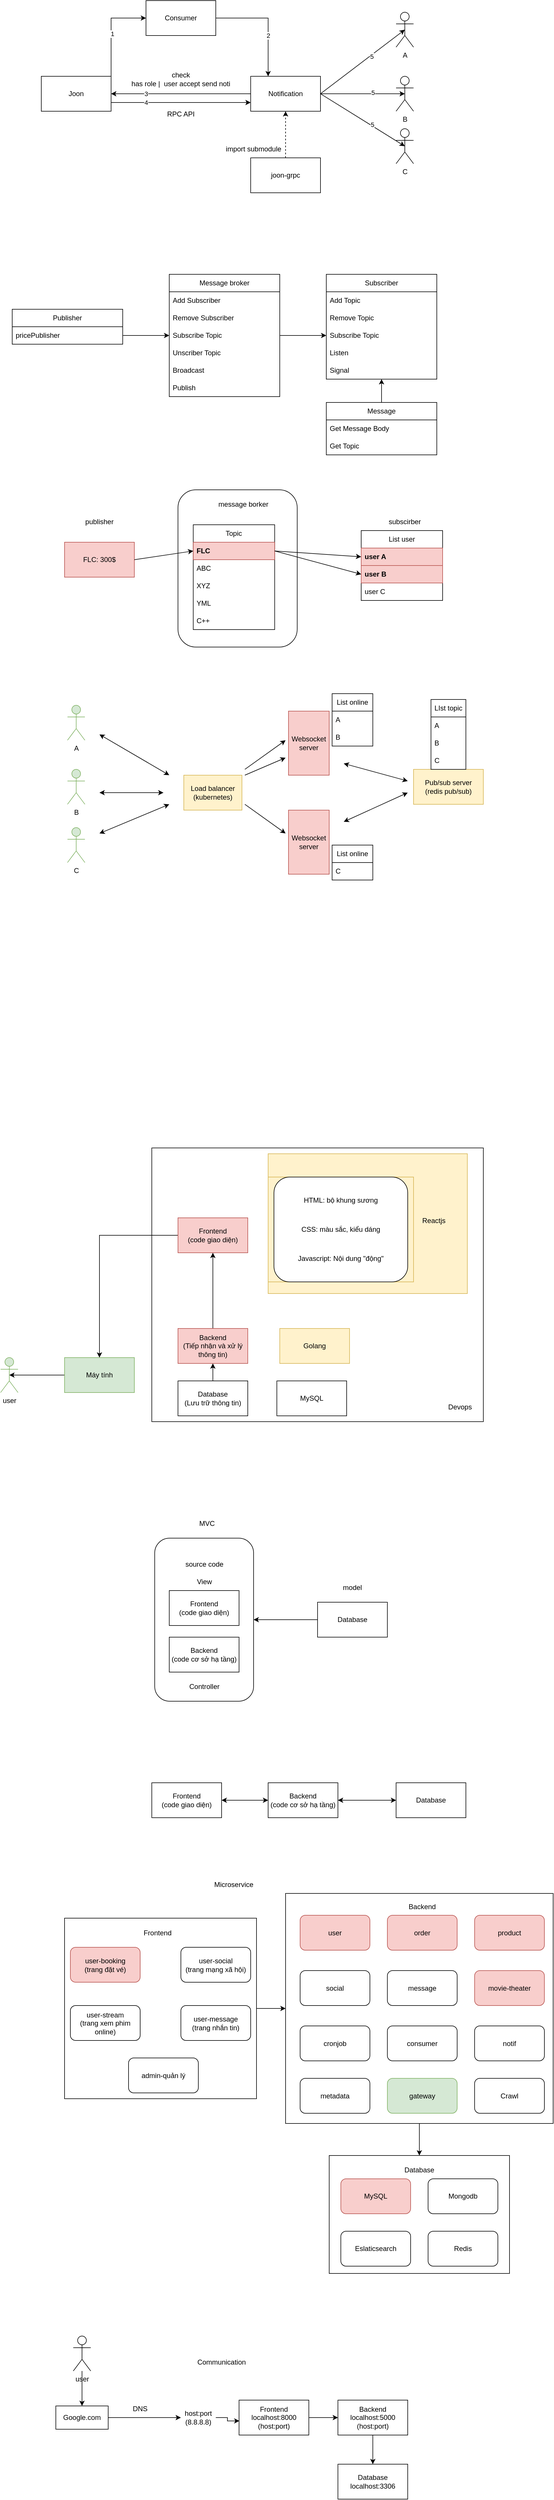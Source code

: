 <mxfile version="20.8.20" type="github">
  <diagram name="Page-1" id="BAmnxyE6l3ZED2GYQjM6">
    <mxGraphModel dx="880" dy="452" grid="1" gridSize="10" guides="1" tooltips="1" connect="1" arrows="1" fold="1" page="1" pageScale="1" pageWidth="850" pageHeight="1100" math="0" shadow="0">
      <root>
        <mxCell id="0" />
        <mxCell id="1" parent="0" />
        <mxCell id="XjWilmCEjAhBrA370ZXY-9" value="" style="rounded=1;whiteSpace=wrap;html=1;" parent="1" vertex="1">
          <mxGeometry x="325" y="920" width="205" height="270" as="geometry" />
        </mxCell>
        <mxCell id="EBFuIBVCfwAQwDKFuReY-33" value="" style="rounded=0;whiteSpace=wrap;html=1;" parent="1" vertex="1">
          <mxGeometry x="280" y="2050" width="570" height="470" as="geometry" />
        </mxCell>
        <mxCell id="n3c0xd-BES7AvI41oE8k-5" style="edgeStyle=orthogonalEdgeStyle;rounded=0;orthogonalLoop=1;jettySize=auto;html=1;entryX=0.25;entryY=0;entryDx=0;entryDy=0;" parent="1" source="n3c0xd-BES7AvI41oE8k-1" target="n3c0xd-BES7AvI41oE8k-3" edge="1">
          <mxGeometry relative="1" as="geometry" />
        </mxCell>
        <mxCell id="O_Vcwd3Iae4a_ajbuCZc-8" value="2" style="edgeLabel;html=1;align=center;verticalAlign=middle;resizable=0;points=[];" parent="n3c0xd-BES7AvI41oE8k-5" vertex="1" connectable="0">
          <mxGeometry y="-3" relative="1" as="geometry">
            <mxPoint x="3" y="25" as="offset" />
          </mxGeometry>
        </mxCell>
        <mxCell id="n3c0xd-BES7AvI41oE8k-1" value="Consumer" style="rounded=0;whiteSpace=wrap;html=1;" parent="1" vertex="1">
          <mxGeometry x="270" y="80" width="120" height="60" as="geometry" />
        </mxCell>
        <mxCell id="O_Vcwd3Iae4a_ajbuCZc-3" style="edgeStyle=orthogonalEdgeStyle;rounded=0;orthogonalLoop=1;jettySize=auto;html=1;entryX=0;entryY=0.75;entryDx=0;entryDy=0;" parent="1" source="n3c0xd-BES7AvI41oE8k-2" target="n3c0xd-BES7AvI41oE8k-3" edge="1">
          <mxGeometry relative="1" as="geometry">
            <Array as="points">
              <mxPoint x="270" y="255" />
              <mxPoint x="270" y="255" />
            </Array>
          </mxGeometry>
        </mxCell>
        <mxCell id="O_Vcwd3Iae4a_ajbuCZc-10" value="4" style="edgeLabel;html=1;align=center;verticalAlign=middle;resizable=0;points=[];" parent="O_Vcwd3Iae4a_ajbuCZc-3" vertex="1" connectable="0">
          <mxGeometry x="-0.242" relative="1" as="geometry">
            <mxPoint x="-31" as="offset" />
          </mxGeometry>
        </mxCell>
        <mxCell id="n3c0xd-BES7AvI41oE8k-2" value="Joon" style="rounded=0;whiteSpace=wrap;html=1;" parent="1" vertex="1">
          <mxGeometry x="90" y="210" width="120" height="60" as="geometry" />
        </mxCell>
        <mxCell id="O_Vcwd3Iae4a_ajbuCZc-2" style="edgeStyle=orthogonalEdgeStyle;rounded=0;orthogonalLoop=1;jettySize=auto;html=1;entryX=1;entryY=0.5;entryDx=0;entryDy=0;" parent="1" source="n3c0xd-BES7AvI41oE8k-3" target="n3c0xd-BES7AvI41oE8k-2" edge="1">
          <mxGeometry relative="1" as="geometry" />
        </mxCell>
        <mxCell id="O_Vcwd3Iae4a_ajbuCZc-9" value="3" style="edgeLabel;html=1;align=center;verticalAlign=middle;resizable=0;points=[];" parent="O_Vcwd3Iae4a_ajbuCZc-2" vertex="1" connectable="0">
          <mxGeometry x="0.175" relative="1" as="geometry">
            <mxPoint x="-39" as="offset" />
          </mxGeometry>
        </mxCell>
        <mxCell id="n3c0xd-BES7AvI41oE8k-3" value="Notification" style="rounded=0;whiteSpace=wrap;html=1;" parent="1" vertex="1">
          <mxGeometry x="450" y="210" width="120" height="60" as="geometry" />
        </mxCell>
        <mxCell id="n3c0xd-BES7AvI41oE8k-4" value="" style="endArrow=classic;html=1;rounded=0;exitX=1;exitY=0;exitDx=0;exitDy=0;entryX=0;entryY=0.5;entryDx=0;entryDy=0;" parent="1" source="n3c0xd-BES7AvI41oE8k-2" target="n3c0xd-BES7AvI41oE8k-1" edge="1">
          <mxGeometry width="50" height="50" relative="1" as="geometry">
            <mxPoint x="400" y="280" as="sourcePoint" />
            <mxPoint x="450" y="230" as="targetPoint" />
            <Array as="points">
              <mxPoint x="210" y="110" />
              <mxPoint x="240" y="110" />
            </Array>
          </mxGeometry>
        </mxCell>
        <mxCell id="O_Vcwd3Iae4a_ajbuCZc-7" value="1" style="edgeLabel;html=1;align=center;verticalAlign=middle;resizable=0;points=[];" parent="n3c0xd-BES7AvI41oE8k-4" vertex="1" connectable="0">
          <mxGeometry x="-0.087" y="-2" relative="1" as="geometry">
            <mxPoint as="offset" />
          </mxGeometry>
        </mxCell>
        <mxCell id="n3c0xd-BES7AvI41oE8k-6" value="A" style="shape=umlActor;verticalLabelPosition=bottom;verticalAlign=top;html=1;outlineConnect=0;" parent="1" vertex="1">
          <mxGeometry x="700" y="100" width="30" height="60" as="geometry" />
        </mxCell>
        <mxCell id="n3c0xd-BES7AvI41oE8k-7" value="B" style="shape=umlActor;verticalLabelPosition=bottom;verticalAlign=top;html=1;outlineConnect=0;" parent="1" vertex="1">
          <mxGeometry x="700" y="210" width="30" height="60" as="geometry" />
        </mxCell>
        <mxCell id="n3c0xd-BES7AvI41oE8k-8" value="C" style="shape=umlActor;verticalLabelPosition=bottom;verticalAlign=top;html=1;outlineConnect=0;" parent="1" vertex="1">
          <mxGeometry x="700" y="300" width="30" height="60" as="geometry" />
        </mxCell>
        <mxCell id="n3c0xd-BES7AvI41oE8k-9" value="" style="endArrow=classic;html=1;rounded=0;exitX=1;exitY=0.5;exitDx=0;exitDy=0;entryX=0.5;entryY=0.5;entryDx=0;entryDy=0;entryPerimeter=0;" parent="1" source="n3c0xd-BES7AvI41oE8k-3" target="n3c0xd-BES7AvI41oE8k-6" edge="1">
          <mxGeometry width="50" height="50" relative="1" as="geometry">
            <mxPoint x="400" y="280" as="sourcePoint" />
            <mxPoint x="450" y="230" as="targetPoint" />
          </mxGeometry>
        </mxCell>
        <mxCell id="O_Vcwd3Iae4a_ajbuCZc-11" value="5" style="edgeLabel;html=1;align=center;verticalAlign=middle;resizable=0;points=[];" parent="n3c0xd-BES7AvI41oE8k-9" vertex="1" connectable="0">
          <mxGeometry x="0.196" y="-2" relative="1" as="geometry">
            <mxPoint as="offset" />
          </mxGeometry>
        </mxCell>
        <mxCell id="n3c0xd-BES7AvI41oE8k-10" value="" style="endArrow=classic;html=1;rounded=0;exitX=1;exitY=0.5;exitDx=0;exitDy=0;entryX=0.5;entryY=0.5;entryDx=0;entryDy=0;entryPerimeter=0;" parent="1" source="n3c0xd-BES7AvI41oE8k-3" target="n3c0xd-BES7AvI41oE8k-7" edge="1">
          <mxGeometry width="50" height="50" relative="1" as="geometry">
            <mxPoint x="400" y="280" as="sourcePoint" />
            <mxPoint x="450" y="230" as="targetPoint" />
          </mxGeometry>
        </mxCell>
        <mxCell id="O_Vcwd3Iae4a_ajbuCZc-12" value="5" style="edgeLabel;html=1;align=center;verticalAlign=middle;resizable=0;points=[];" parent="n3c0xd-BES7AvI41oE8k-10" vertex="1" connectable="0">
          <mxGeometry x="0.241" y="2" relative="1" as="geometry">
            <mxPoint as="offset" />
          </mxGeometry>
        </mxCell>
        <mxCell id="n3c0xd-BES7AvI41oE8k-11" value="" style="endArrow=classic;html=1;rounded=0;exitX=1;exitY=0.5;exitDx=0;exitDy=0;entryX=0.5;entryY=0.5;entryDx=0;entryDy=0;entryPerimeter=0;" parent="1" source="n3c0xd-BES7AvI41oE8k-3" target="n3c0xd-BES7AvI41oE8k-8" edge="1">
          <mxGeometry width="50" height="50" relative="1" as="geometry">
            <mxPoint x="400" y="280" as="sourcePoint" />
            <mxPoint x="450" y="230" as="targetPoint" />
          </mxGeometry>
        </mxCell>
        <mxCell id="O_Vcwd3Iae4a_ajbuCZc-13" value="5" style="edgeLabel;html=1;align=center;verticalAlign=middle;resizable=0;points=[];" parent="n3c0xd-BES7AvI41oE8k-11" vertex="1" connectable="0">
          <mxGeometry x="0.214" y="2" relative="1" as="geometry">
            <mxPoint as="offset" />
          </mxGeometry>
        </mxCell>
        <mxCell id="O_Vcwd3Iae4a_ajbuCZc-4" value="check &lt;br&gt;has role |&amp;nbsp; user accept send noti" style="text;html=1;strokeColor=none;fillColor=none;align=center;verticalAlign=middle;whiteSpace=wrap;rounded=0;" parent="1" vertex="1">
          <mxGeometry x="240" y="200" width="180" height="30" as="geometry" />
        </mxCell>
        <mxCell id="O_Vcwd3Iae4a_ajbuCZc-5" value="RPC API" style="text;html=1;strokeColor=none;fillColor=none;align=center;verticalAlign=middle;whiteSpace=wrap;rounded=0;" parent="1" vertex="1">
          <mxGeometry x="240" y="260" width="180" height="30" as="geometry" />
        </mxCell>
        <mxCell id="O_Vcwd3Iae4a_ajbuCZc-15" style="edgeStyle=orthogonalEdgeStyle;rounded=0;orthogonalLoop=1;jettySize=auto;html=1;entryX=0.5;entryY=1;entryDx=0;entryDy=0;dashed=1;" parent="1" source="O_Vcwd3Iae4a_ajbuCZc-14" target="n3c0xd-BES7AvI41oE8k-3" edge="1">
          <mxGeometry relative="1" as="geometry" />
        </mxCell>
        <mxCell id="O_Vcwd3Iae4a_ajbuCZc-14" value="joon-grpc" style="rounded=0;whiteSpace=wrap;html=1;" parent="1" vertex="1">
          <mxGeometry x="450" y="350" width="120" height="60" as="geometry" />
        </mxCell>
        <mxCell id="O_Vcwd3Iae4a_ajbuCZc-16" value="import submodule" style="text;html=1;strokeColor=none;fillColor=none;align=center;verticalAlign=middle;whiteSpace=wrap;rounded=0;" parent="1" vertex="1">
          <mxGeometry x="400" y="320" width="110" height="30" as="geometry" />
        </mxCell>
        <mxCell id="0sinTffmlTHwqKqQv9ls-22" style="edgeStyle=orthogonalEdgeStyle;rounded=0;orthogonalLoop=1;jettySize=auto;html=1;entryX=0.5;entryY=1;entryDx=0;entryDy=0;" parent="1" edge="1">
          <mxGeometry relative="1" as="geometry">
            <Array as="points">
              <mxPoint x="630" y="860" />
              <mxPoint x="20" y="860" />
            </Array>
            <mxPoint x="630" y="650" as="sourcePoint" />
          </mxGeometry>
        </mxCell>
        <mxCell id="M9sf2Y4nC3uKyj3SIOrS-10" value="Message broker" style="swimlane;fontStyle=0;childLayout=stackLayout;horizontal=1;startSize=30;horizontalStack=0;resizeParent=1;resizeParentMax=0;resizeLast=0;collapsible=1;marginBottom=0;whiteSpace=wrap;html=1;" parent="1" vertex="1">
          <mxGeometry x="310" y="550" width="190" height="210" as="geometry" />
        </mxCell>
        <mxCell id="M9sf2Y4nC3uKyj3SIOrS-11" value="Add Subscriber" style="text;strokeColor=none;fillColor=none;align=left;verticalAlign=middle;spacingLeft=4;spacingRight=4;overflow=hidden;points=[[0,0.5],[1,0.5]];portConstraint=eastwest;rotatable=0;whiteSpace=wrap;html=1;" parent="M9sf2Y4nC3uKyj3SIOrS-10" vertex="1">
          <mxGeometry y="30" width="190" height="30" as="geometry" />
        </mxCell>
        <mxCell id="M9sf2Y4nC3uKyj3SIOrS-12" value="Remove Subscriber" style="text;strokeColor=none;fillColor=none;align=left;verticalAlign=middle;spacingLeft=4;spacingRight=4;overflow=hidden;points=[[0,0.5],[1,0.5]];portConstraint=eastwest;rotatable=0;whiteSpace=wrap;html=1;" parent="M9sf2Y4nC3uKyj3SIOrS-10" vertex="1">
          <mxGeometry y="60" width="190" height="30" as="geometry" />
        </mxCell>
        <mxCell id="M9sf2Y4nC3uKyj3SIOrS-13" value="Subscribe Topic" style="text;strokeColor=none;fillColor=none;align=left;verticalAlign=middle;spacingLeft=4;spacingRight=4;overflow=hidden;points=[[0,0.5],[1,0.5]];portConstraint=eastwest;rotatable=0;whiteSpace=wrap;html=1;" parent="M9sf2Y4nC3uKyj3SIOrS-10" vertex="1">
          <mxGeometry y="90" width="190" height="30" as="geometry" />
        </mxCell>
        <mxCell id="M9sf2Y4nC3uKyj3SIOrS-14" value="Unscriber Topic" style="text;strokeColor=none;fillColor=none;align=left;verticalAlign=middle;spacingLeft=4;spacingRight=4;overflow=hidden;points=[[0,0.5],[1,0.5]];portConstraint=eastwest;rotatable=0;whiteSpace=wrap;html=1;" parent="M9sf2Y4nC3uKyj3SIOrS-10" vertex="1">
          <mxGeometry y="120" width="190" height="30" as="geometry" />
        </mxCell>
        <mxCell id="M9sf2Y4nC3uKyj3SIOrS-28" value="Broadcast" style="text;strokeColor=none;fillColor=none;align=left;verticalAlign=middle;spacingLeft=4;spacingRight=4;overflow=hidden;points=[[0,0.5],[1,0.5]];portConstraint=eastwest;rotatable=0;whiteSpace=wrap;html=1;" parent="M9sf2Y4nC3uKyj3SIOrS-10" vertex="1">
          <mxGeometry y="150" width="190" height="30" as="geometry" />
        </mxCell>
        <mxCell id="M9sf2Y4nC3uKyj3SIOrS-36" value="Publish" style="text;strokeColor=none;fillColor=none;align=left;verticalAlign=middle;spacingLeft=4;spacingRight=4;overflow=hidden;points=[[0,0.5],[1,0.5]];portConstraint=eastwest;rotatable=0;whiteSpace=wrap;html=1;" parent="M9sf2Y4nC3uKyj3SIOrS-10" vertex="1">
          <mxGeometry y="180" width="190" height="30" as="geometry" />
        </mxCell>
        <mxCell id="M9sf2Y4nC3uKyj3SIOrS-16" value="Subscriber" style="swimlane;fontStyle=0;childLayout=stackLayout;horizontal=1;startSize=30;horizontalStack=0;resizeParent=1;resizeParentMax=0;resizeLast=0;collapsible=1;marginBottom=0;whiteSpace=wrap;html=1;" parent="1" vertex="1">
          <mxGeometry x="580" y="550" width="190" height="180" as="geometry" />
        </mxCell>
        <mxCell id="M9sf2Y4nC3uKyj3SIOrS-17" value="Add Topic" style="text;strokeColor=none;fillColor=none;align=left;verticalAlign=middle;spacingLeft=4;spacingRight=4;overflow=hidden;points=[[0,0.5],[1,0.5]];portConstraint=eastwest;rotatable=0;whiteSpace=wrap;html=1;" parent="M9sf2Y4nC3uKyj3SIOrS-16" vertex="1">
          <mxGeometry y="30" width="190" height="30" as="geometry" />
        </mxCell>
        <mxCell id="M9sf2Y4nC3uKyj3SIOrS-18" value="Remove Topic" style="text;strokeColor=none;fillColor=none;align=left;verticalAlign=middle;spacingLeft=4;spacingRight=4;overflow=hidden;points=[[0,0.5],[1,0.5]];portConstraint=eastwest;rotatable=0;whiteSpace=wrap;html=1;" parent="M9sf2Y4nC3uKyj3SIOrS-16" vertex="1">
          <mxGeometry y="60" width="190" height="30" as="geometry" />
        </mxCell>
        <mxCell id="M9sf2Y4nC3uKyj3SIOrS-19" value="Subscribe Topic" style="text;strokeColor=none;fillColor=none;align=left;verticalAlign=middle;spacingLeft=4;spacingRight=4;overflow=hidden;points=[[0,0.5],[1,0.5]];portConstraint=eastwest;rotatable=0;whiteSpace=wrap;html=1;" parent="M9sf2Y4nC3uKyj3SIOrS-16" vertex="1">
          <mxGeometry y="90" width="190" height="30" as="geometry" />
        </mxCell>
        <mxCell id="M9sf2Y4nC3uKyj3SIOrS-20" value="Listen" style="text;strokeColor=none;fillColor=none;align=left;verticalAlign=middle;spacingLeft=4;spacingRight=4;overflow=hidden;points=[[0,0.5],[1,0.5]];portConstraint=eastwest;rotatable=0;whiteSpace=wrap;html=1;" parent="M9sf2Y4nC3uKyj3SIOrS-16" vertex="1">
          <mxGeometry y="120" width="190" height="30" as="geometry" />
        </mxCell>
        <mxCell id="M9sf2Y4nC3uKyj3SIOrS-29" value="Signal" style="text;strokeColor=none;fillColor=none;align=left;verticalAlign=middle;spacingLeft=4;spacingRight=4;overflow=hidden;points=[[0,0.5],[1,0.5]];portConstraint=eastwest;rotatable=0;whiteSpace=wrap;html=1;" parent="M9sf2Y4nC3uKyj3SIOrS-16" vertex="1">
          <mxGeometry y="150" width="190" height="30" as="geometry" />
        </mxCell>
        <mxCell id="M9sf2Y4nC3uKyj3SIOrS-37" style="edgeStyle=orthogonalEdgeStyle;rounded=0;orthogonalLoop=1;jettySize=auto;html=1;entryX=0.5;entryY=1;entryDx=0;entryDy=0;entryPerimeter=0;" parent="1" source="M9sf2Y4nC3uKyj3SIOrS-22" target="M9sf2Y4nC3uKyj3SIOrS-29" edge="1">
          <mxGeometry relative="1" as="geometry" />
        </mxCell>
        <mxCell id="M9sf2Y4nC3uKyj3SIOrS-22" value="Message" style="swimlane;fontStyle=0;childLayout=stackLayout;horizontal=1;startSize=30;horizontalStack=0;resizeParent=1;resizeParentMax=0;resizeLast=0;collapsible=1;marginBottom=0;whiteSpace=wrap;html=1;" parent="1" vertex="1">
          <mxGeometry x="580" y="770" width="190" height="90" as="geometry" />
        </mxCell>
        <mxCell id="M9sf2Y4nC3uKyj3SIOrS-23" value="Get Message Body" style="text;strokeColor=none;fillColor=none;align=left;verticalAlign=middle;spacingLeft=4;spacingRight=4;overflow=hidden;points=[[0,0.5],[1,0.5]];portConstraint=eastwest;rotatable=0;whiteSpace=wrap;html=1;" parent="M9sf2Y4nC3uKyj3SIOrS-22" vertex="1">
          <mxGeometry y="30" width="190" height="30" as="geometry" />
        </mxCell>
        <mxCell id="M9sf2Y4nC3uKyj3SIOrS-24" value="Get Topic" style="text;strokeColor=none;fillColor=none;align=left;verticalAlign=middle;spacingLeft=4;spacingRight=4;overflow=hidden;points=[[0,0.5],[1,0.5]];portConstraint=eastwest;rotatable=0;whiteSpace=wrap;html=1;" parent="M9sf2Y4nC3uKyj3SIOrS-22" vertex="1">
          <mxGeometry y="60" width="190" height="30" as="geometry" />
        </mxCell>
        <mxCell id="M9sf2Y4nC3uKyj3SIOrS-30" value="Publisher" style="swimlane;fontStyle=0;childLayout=stackLayout;horizontal=1;startSize=30;horizontalStack=0;resizeParent=1;resizeParentMax=0;resizeLast=0;collapsible=1;marginBottom=0;whiteSpace=wrap;html=1;" parent="1" vertex="1">
          <mxGeometry x="40" y="610" width="190" height="60" as="geometry" />
        </mxCell>
        <mxCell id="M9sf2Y4nC3uKyj3SIOrS-31" value="pricePublisher" style="text;strokeColor=none;fillColor=none;align=left;verticalAlign=middle;spacingLeft=4;spacingRight=4;overflow=hidden;points=[[0,0.5],[1,0.5]];portConstraint=eastwest;rotatable=0;whiteSpace=wrap;html=1;" parent="M9sf2Y4nC3uKyj3SIOrS-30" vertex="1">
          <mxGeometry y="30" width="190" height="30" as="geometry" />
        </mxCell>
        <mxCell id="M9sf2Y4nC3uKyj3SIOrS-38" style="edgeStyle=orthogonalEdgeStyle;rounded=0;orthogonalLoop=1;jettySize=auto;html=1;entryX=0;entryY=0.5;entryDx=0;entryDy=0;" parent="1" source="M9sf2Y4nC3uKyj3SIOrS-31" target="M9sf2Y4nC3uKyj3SIOrS-13" edge="1">
          <mxGeometry relative="1" as="geometry" />
        </mxCell>
        <mxCell id="M9sf2Y4nC3uKyj3SIOrS-39" style="edgeStyle=orthogonalEdgeStyle;rounded=0;orthogonalLoop=1;jettySize=auto;html=1;entryX=0;entryY=0.5;entryDx=0;entryDy=0;" parent="1" source="M9sf2Y4nC3uKyj3SIOrS-13" target="M9sf2Y4nC3uKyj3SIOrS-19" edge="1">
          <mxGeometry relative="1" as="geometry" />
        </mxCell>
        <mxCell id="EBFuIBVCfwAQwDKFuReY-1" value="user" style="shape=umlActor;verticalLabelPosition=bottom;verticalAlign=top;html=1;outlineConnect=0;fillColor=#d5e8d4;strokeColor=#82b366;" parent="1" vertex="1">
          <mxGeometry x="20" y="2410" width="30" height="60" as="geometry" />
        </mxCell>
        <mxCell id="EBFuIBVCfwAQwDKFuReY-25" style="edgeStyle=orthogonalEdgeStyle;rounded=0;orthogonalLoop=1;jettySize=auto;html=1;entryX=0.5;entryY=0.5;entryDx=0;entryDy=0;entryPerimeter=0;" parent="1" source="EBFuIBVCfwAQwDKFuReY-2" target="EBFuIBVCfwAQwDKFuReY-1" edge="1">
          <mxGeometry relative="1" as="geometry" />
        </mxCell>
        <mxCell id="EBFuIBVCfwAQwDKFuReY-2" value="Máy tính" style="rounded=0;whiteSpace=wrap;html=1;fillColor=#d5e8d4;strokeColor=#82b366;" parent="1" vertex="1">
          <mxGeometry x="130" y="2410" width="120" height="60" as="geometry" />
        </mxCell>
        <mxCell id="EBFuIBVCfwAQwDKFuReY-28" style="edgeStyle=orthogonalEdgeStyle;rounded=0;orthogonalLoop=1;jettySize=auto;html=1;" parent="1" source="EBFuIBVCfwAQwDKFuReY-3" target="EBFuIBVCfwAQwDKFuReY-2" edge="1">
          <mxGeometry relative="1" as="geometry" />
        </mxCell>
        <mxCell id="EBFuIBVCfwAQwDKFuReY-3" value="Frontend&lt;br&gt;(code giao diện)" style="rounded=0;whiteSpace=wrap;html=1;fillColor=#f8cecc;strokeColor=#b85450;" parent="1" vertex="1">
          <mxGeometry x="325" y="2170" width="120" height="60" as="geometry" />
        </mxCell>
        <mxCell id="EBFuIBVCfwAQwDKFuReY-22" style="edgeStyle=orthogonalEdgeStyle;rounded=0;orthogonalLoop=1;jettySize=auto;html=1;entryX=0.5;entryY=1;entryDx=0;entryDy=0;" parent="1" source="EBFuIBVCfwAQwDKFuReY-4" target="EBFuIBVCfwAQwDKFuReY-3" edge="1">
          <mxGeometry relative="1" as="geometry" />
        </mxCell>
        <mxCell id="EBFuIBVCfwAQwDKFuReY-4" value="Backend&lt;br&gt;(Tiếp nhận và xử lý thông tin)" style="rounded=0;whiteSpace=wrap;html=1;fillColor=#f8cecc;strokeColor=#b85450;" parent="1" vertex="1">
          <mxGeometry x="325" y="2360" width="120" height="60" as="geometry" />
        </mxCell>
        <mxCell id="EBFuIBVCfwAQwDKFuReY-24" style="edgeStyle=orthogonalEdgeStyle;rounded=0;orthogonalLoop=1;jettySize=auto;html=1;" parent="1" source="EBFuIBVCfwAQwDKFuReY-17" target="EBFuIBVCfwAQwDKFuReY-4" edge="1">
          <mxGeometry relative="1" as="geometry" />
        </mxCell>
        <mxCell id="EBFuIBVCfwAQwDKFuReY-17" value="Database&lt;br&gt;(Lưu trữ thông tin)" style="rounded=0;whiteSpace=wrap;html=1;" parent="1" vertex="1">
          <mxGeometry x="325" y="2450" width="120" height="60" as="geometry" />
        </mxCell>
        <mxCell id="EBFuIBVCfwAQwDKFuReY-26" value="Golang" style="rounded=0;whiteSpace=wrap;html=1;fillColor=#fff2cc;strokeColor=#d6b656;" parent="1" vertex="1">
          <mxGeometry x="500" y="2360" width="120" height="60" as="geometry" />
        </mxCell>
        <mxCell id="EBFuIBVCfwAQwDKFuReY-27" value="MySQL" style="rounded=0;whiteSpace=wrap;html=1;" parent="1" vertex="1">
          <mxGeometry x="495" y="2450" width="120" height="60" as="geometry" />
        </mxCell>
        <mxCell id="EBFuIBVCfwAQwDKFuReY-38" value="Devops" style="text;html=1;strokeColor=none;fillColor=none;align=center;verticalAlign=middle;whiteSpace=wrap;rounded=0;" parent="1" vertex="1">
          <mxGeometry x="780" y="2480" width="60" height="30" as="geometry" />
        </mxCell>
        <mxCell id="EBFuIBVCfwAQwDKFuReY-41" value="" style="rounded=1;whiteSpace=wrap;html=1;" parent="1" vertex="1">
          <mxGeometry x="285" y="2720" width="170" height="280" as="geometry" />
        </mxCell>
        <mxCell id="EBFuIBVCfwAQwDKFuReY-42" value="Frontend&lt;br&gt;(code giao diện)" style="rounded=0;whiteSpace=wrap;html=1;" parent="1" vertex="1">
          <mxGeometry x="310" y="2810" width="120" height="60" as="geometry" />
        </mxCell>
        <mxCell id="EBFuIBVCfwAQwDKFuReY-43" value="Backend&lt;br&gt;(code cơ sở hạ tầng)" style="rounded=0;whiteSpace=wrap;html=1;" parent="1" vertex="1">
          <mxGeometry x="310" y="2890" width="120" height="60" as="geometry" />
        </mxCell>
        <mxCell id="EBFuIBVCfwAQwDKFuReY-46" style="edgeStyle=orthogonalEdgeStyle;rounded=0;orthogonalLoop=1;jettySize=auto;html=1;entryX=1;entryY=0.5;entryDx=0;entryDy=0;" parent="1" source="EBFuIBVCfwAQwDKFuReY-44" target="EBFuIBVCfwAQwDKFuReY-41" edge="1">
          <mxGeometry relative="1" as="geometry" />
        </mxCell>
        <mxCell id="EBFuIBVCfwAQwDKFuReY-44" value="Database" style="rounded=0;whiteSpace=wrap;html=1;" parent="1" vertex="1">
          <mxGeometry x="565" y="2830" width="120" height="60" as="geometry" />
        </mxCell>
        <mxCell id="EBFuIBVCfwAQwDKFuReY-45" value="source code" style="text;html=1;strokeColor=none;fillColor=none;align=center;verticalAlign=middle;whiteSpace=wrap;rounded=0;" parent="1" vertex="1">
          <mxGeometry x="327.5" y="2750" width="85" height="30" as="geometry" />
        </mxCell>
        <mxCell id="EBFuIBVCfwAQwDKFuReY-48" value="Frontend&lt;br&gt;(code giao diện)" style="rounded=0;whiteSpace=wrap;html=1;" parent="1" vertex="1">
          <mxGeometry x="280" y="3140" width="120" height="60" as="geometry" />
        </mxCell>
        <mxCell id="EBFuIBVCfwAQwDKFuReY-49" value="Backend&lt;br&gt;(code cơ sở hạ tầng)" style="rounded=0;whiteSpace=wrap;html=1;" parent="1" vertex="1">
          <mxGeometry x="480" y="3140" width="120" height="60" as="geometry" />
        </mxCell>
        <mxCell id="EBFuIBVCfwAQwDKFuReY-50" value="Database" style="rounded=0;whiteSpace=wrap;html=1;" parent="1" vertex="1">
          <mxGeometry x="700" y="3140" width="120" height="60" as="geometry" />
        </mxCell>
        <mxCell id="EBFuIBVCfwAQwDKFuReY-63" value="" style="group" parent="1" vertex="1" connectable="0">
          <mxGeometry x="130" y="3330" width="840" height="652.5" as="geometry" />
        </mxCell>
        <mxCell id="OzTqHN3mKTXL2KjdTuCg-25" value="" style="rounded=0;whiteSpace=wrap;html=1;" parent="EBFuIBVCfwAQwDKFuReY-63" vertex="1">
          <mxGeometry x="380" width="460" height="395" as="geometry" />
        </mxCell>
        <mxCell id="OzTqHN3mKTXL2KjdTuCg-26" value="" style="group" parent="EBFuIBVCfwAQwDKFuReY-63" vertex="1" connectable="0">
          <mxGeometry x="405" y="37.5" width="420" height="340" as="geometry" />
        </mxCell>
        <mxCell id="OzTqHN3mKTXL2KjdTuCg-12" value="user" style="rounded=1;whiteSpace=wrap;html=1;fillColor=#f8cecc;strokeColor=#b85450;" parent="OzTqHN3mKTXL2KjdTuCg-26" vertex="1">
          <mxGeometry width="120" height="60" as="geometry" />
        </mxCell>
        <mxCell id="OzTqHN3mKTXL2KjdTuCg-15" value="order" style="rounded=1;whiteSpace=wrap;html=1;fillColor=#f8cecc;strokeColor=#b85450;" parent="OzTqHN3mKTXL2KjdTuCg-26" vertex="1">
          <mxGeometry x="150" width="120" height="60" as="geometry" />
        </mxCell>
        <mxCell id="OzTqHN3mKTXL2KjdTuCg-16" value="product" style="rounded=1;whiteSpace=wrap;html=1;fillColor=#f8cecc;strokeColor=#b85450;" parent="OzTqHN3mKTXL2KjdTuCg-26" vertex="1">
          <mxGeometry x="300" width="120" height="60" as="geometry" />
        </mxCell>
        <mxCell id="OzTqHN3mKTXL2KjdTuCg-17" value="social" style="rounded=1;whiteSpace=wrap;html=1;" parent="OzTqHN3mKTXL2KjdTuCg-26" vertex="1">
          <mxGeometry y="95" width="120" height="60" as="geometry" />
        </mxCell>
        <mxCell id="OzTqHN3mKTXL2KjdTuCg-18" value="message" style="rounded=1;whiteSpace=wrap;html=1;" parent="OzTqHN3mKTXL2KjdTuCg-26" vertex="1">
          <mxGeometry x="150" y="95" width="120" height="60" as="geometry" />
        </mxCell>
        <mxCell id="OzTqHN3mKTXL2KjdTuCg-19" value="movie-theater" style="rounded=1;whiteSpace=wrap;html=1;fillColor=#f8cecc;strokeColor=#b85450;" parent="OzTqHN3mKTXL2KjdTuCg-26" vertex="1">
          <mxGeometry x="300" y="95" width="120" height="60" as="geometry" />
        </mxCell>
        <mxCell id="OzTqHN3mKTXL2KjdTuCg-20" value="notif" style="rounded=1;whiteSpace=wrap;html=1;" parent="OzTqHN3mKTXL2KjdTuCg-26" vertex="1">
          <mxGeometry x="300" y="190" width="120" height="60" as="geometry" />
        </mxCell>
        <mxCell id="OzTqHN3mKTXL2KjdTuCg-21" value="consumer" style="rounded=1;whiteSpace=wrap;html=1;" parent="OzTqHN3mKTXL2KjdTuCg-26" vertex="1">
          <mxGeometry x="150" y="190" width="120" height="60" as="geometry" />
        </mxCell>
        <mxCell id="OzTqHN3mKTXL2KjdTuCg-22" value="cronjob" style="rounded=1;whiteSpace=wrap;html=1;" parent="OzTqHN3mKTXL2KjdTuCg-26" vertex="1">
          <mxGeometry y="190" width="120" height="60" as="geometry" />
        </mxCell>
        <mxCell id="OzTqHN3mKTXL2KjdTuCg-23" value="metadata" style="rounded=1;whiteSpace=wrap;html=1;" parent="OzTqHN3mKTXL2KjdTuCg-26" vertex="1">
          <mxGeometry y="280" width="120" height="60" as="geometry" />
        </mxCell>
        <mxCell id="OzTqHN3mKTXL2KjdTuCg-24" value="gateway" style="rounded=1;whiteSpace=wrap;html=1;fillColor=#d5e8d4;strokeColor=#82b366;" parent="OzTqHN3mKTXL2KjdTuCg-26" vertex="1">
          <mxGeometry x="150" y="280" width="120" height="60" as="geometry" />
        </mxCell>
        <mxCell id="OzTqHN3mKTXL2KjdTuCg-29" value="Backend" style="text;html=1;strokeColor=none;fillColor=none;align=center;verticalAlign=middle;whiteSpace=wrap;rounded=0;" parent="EBFuIBVCfwAQwDKFuReY-63" vertex="1">
          <mxGeometry x="585" y="7.5" width="60" height="30" as="geometry" />
        </mxCell>
        <mxCell id="OzTqHN3mKTXL2KjdTuCg-33" value="Crawl" style="rounded=1;whiteSpace=wrap;html=1;" parent="EBFuIBVCfwAQwDKFuReY-63" vertex="1">
          <mxGeometry x="705" y="317.5" width="120" height="60" as="geometry" />
        </mxCell>
        <mxCell id="OzTqHN3mKTXL2KjdTuCg-38" value="" style="group" parent="EBFuIBVCfwAQwDKFuReY-63" vertex="1" connectable="0">
          <mxGeometry x="455" y="450" width="310" height="202.5" as="geometry" />
        </mxCell>
        <mxCell id="OzTqHN3mKTXL2KjdTuCg-36" value="" style="rounded=0;whiteSpace=wrap;html=1;" parent="OzTqHN3mKTXL2KjdTuCg-38" vertex="1">
          <mxGeometry width="310" height="202.5" as="geometry" />
        </mxCell>
        <mxCell id="OzTqHN3mKTXL2KjdTuCg-31" value="MySQL" style="rounded=1;whiteSpace=wrap;html=1;fillColor=#f8cecc;strokeColor=#b85450;" parent="OzTqHN3mKTXL2KjdTuCg-38" vertex="1">
          <mxGeometry x="20" y="40" width="120" height="60" as="geometry" />
        </mxCell>
        <mxCell id="OzTqHN3mKTXL2KjdTuCg-32" value="Mongodb" style="rounded=1;whiteSpace=wrap;html=1;" parent="OzTqHN3mKTXL2KjdTuCg-38" vertex="1">
          <mxGeometry x="170" y="40" width="120" height="60" as="geometry" />
        </mxCell>
        <mxCell id="OzTqHN3mKTXL2KjdTuCg-34" value="Eslaticsearch" style="rounded=1;whiteSpace=wrap;html=1;" parent="OzTqHN3mKTXL2KjdTuCg-38" vertex="1">
          <mxGeometry x="20" y="130" width="120" height="60" as="geometry" />
        </mxCell>
        <mxCell id="OzTqHN3mKTXL2KjdTuCg-35" value="Redis" style="rounded=1;whiteSpace=wrap;html=1;" parent="OzTqHN3mKTXL2KjdTuCg-38" vertex="1">
          <mxGeometry x="170" y="130" width="120" height="60" as="geometry" />
        </mxCell>
        <mxCell id="OzTqHN3mKTXL2KjdTuCg-37" value="Database" style="text;html=1;strokeColor=none;fillColor=none;align=center;verticalAlign=middle;whiteSpace=wrap;rounded=0;" parent="OzTqHN3mKTXL2KjdTuCg-38" vertex="1">
          <mxGeometry x="125" y="10" width="60" height="30" as="geometry" />
        </mxCell>
        <mxCell id="OzTqHN3mKTXL2KjdTuCg-42" style="edgeStyle=orthogonalEdgeStyle;rounded=0;orthogonalLoop=1;jettySize=auto;html=1;entryX=0.5;entryY=0;entryDx=0;entryDy=0;" parent="EBFuIBVCfwAQwDKFuReY-63" source="OzTqHN3mKTXL2KjdTuCg-25" target="OzTqHN3mKTXL2KjdTuCg-36" edge="1">
          <mxGeometry relative="1" as="geometry" />
        </mxCell>
        <mxCell id="OzTqHN3mKTXL2KjdTuCg-39" value="" style="group" parent="EBFuIBVCfwAQwDKFuReY-63" vertex="1" connectable="0">
          <mxGeometry y="42.5" width="330" height="310" as="geometry" />
        </mxCell>
        <mxCell id="OzTqHN3mKTXL2KjdTuCg-13" value="" style="rounded=0;whiteSpace=wrap;html=1;" parent="OzTqHN3mKTXL2KjdTuCg-39" vertex="1">
          <mxGeometry width="330" height="310" as="geometry" />
        </mxCell>
        <mxCell id="OzTqHN3mKTXL2KjdTuCg-7" value="admin-quản lý" style="rounded=1;whiteSpace=wrap;html=1;" parent="OzTqHN3mKTXL2KjdTuCg-39" vertex="1">
          <mxGeometry x="110" y="240" width="120" height="60" as="geometry" />
        </mxCell>
        <mxCell id="OzTqHN3mKTXL2KjdTuCg-8" value="user-social&lt;br&gt;(trang mạng xã hội)" style="rounded=1;whiteSpace=wrap;html=1;" parent="OzTqHN3mKTXL2KjdTuCg-39" vertex="1">
          <mxGeometry x="200" y="50" width="120" height="60" as="geometry" />
        </mxCell>
        <mxCell id="OzTqHN3mKTXL2KjdTuCg-9" value="user-stream&lt;br&gt;(trang xem phim online)" style="rounded=1;whiteSpace=wrap;html=1;" parent="OzTqHN3mKTXL2KjdTuCg-39" vertex="1">
          <mxGeometry x="10" y="150" width="120" height="60" as="geometry" />
        </mxCell>
        <mxCell id="OzTqHN3mKTXL2KjdTuCg-10" value="user-message&lt;br&gt;(trang nhắn tin)" style="rounded=1;whiteSpace=wrap;html=1;" parent="OzTqHN3mKTXL2KjdTuCg-39" vertex="1">
          <mxGeometry x="200" y="150" width="120" height="60" as="geometry" />
        </mxCell>
        <mxCell id="OzTqHN3mKTXL2KjdTuCg-11" value="user-booking&lt;br&gt;(trang đặt vé)" style="rounded=1;whiteSpace=wrap;html=1;fillColor=#f8cecc;strokeColor=#b85450;" parent="OzTqHN3mKTXL2KjdTuCg-39" vertex="1">
          <mxGeometry x="10" y="50" width="120" height="60" as="geometry" />
        </mxCell>
        <mxCell id="OzTqHN3mKTXL2KjdTuCg-14" value="Frontend" style="text;html=1;strokeColor=none;fillColor=none;align=center;verticalAlign=middle;whiteSpace=wrap;rounded=0;" parent="OzTqHN3mKTXL2KjdTuCg-39" vertex="1">
          <mxGeometry x="130" y="10" width="60" height="30" as="geometry" />
        </mxCell>
        <mxCell id="OzTqHN3mKTXL2KjdTuCg-40" style="edgeStyle=orthogonalEdgeStyle;rounded=0;orthogonalLoop=1;jettySize=auto;html=1;entryX=0;entryY=0.5;entryDx=0;entryDy=0;" parent="EBFuIBVCfwAQwDKFuReY-63" source="OzTqHN3mKTXL2KjdTuCg-13" target="OzTqHN3mKTXL2KjdTuCg-25" edge="1">
          <mxGeometry relative="1" as="geometry" />
        </mxCell>
        <mxCell id="EBFuIBVCfwAQwDKFuReY-76" style="edgeStyle=orthogonalEdgeStyle;rounded=0;orthogonalLoop=1;jettySize=auto;html=1;entryX=0.005;entryY=0.595;entryDx=0;entryDy=0;entryPerimeter=0;" parent="1" source="EBFuIBVCfwAQwDKFuReY-66" target="EBFuIBVCfwAQwDKFuReY-75" edge="1">
          <mxGeometry relative="1" as="geometry" />
        </mxCell>
        <mxCell id="EBFuIBVCfwAQwDKFuReY-66" value="host:port&lt;br&gt;(8.8.8.8)" style="text;html=1;strokeColor=none;fillColor=none;align=center;verticalAlign=middle;whiteSpace=wrap;rounded=0;" parent="1" vertex="1">
          <mxGeometry x="330" y="4215" width="60" height="30" as="geometry" />
        </mxCell>
        <mxCell id="EBFuIBVCfwAQwDKFuReY-86" style="edgeStyle=orthogonalEdgeStyle;rounded=0;orthogonalLoop=1;jettySize=auto;html=1;entryX=0.5;entryY=0;entryDx=0;entryDy=0;" parent="1" source="EBFuIBVCfwAQwDKFuReY-67" target="EBFuIBVCfwAQwDKFuReY-71" edge="1">
          <mxGeometry relative="1" as="geometry" />
        </mxCell>
        <mxCell id="EBFuIBVCfwAQwDKFuReY-67" value="user" style="shape=umlActor;verticalLabelPosition=bottom;verticalAlign=top;html=1;outlineConnect=0;" parent="1" vertex="1">
          <mxGeometry x="145" y="4090" width="30" height="60" as="geometry" />
        </mxCell>
        <mxCell id="EBFuIBVCfwAQwDKFuReY-70" value="DNS" style="text;html=1;strokeColor=none;fillColor=none;align=center;verticalAlign=middle;whiteSpace=wrap;rounded=0;" parent="1" vertex="1">
          <mxGeometry x="230" y="4200" width="60" height="30" as="geometry" />
        </mxCell>
        <mxCell id="EBFuIBVCfwAQwDKFuReY-73" value="" style="group" parent="1" vertex="1" connectable="0">
          <mxGeometry x="115" y="4210" width="90" height="40" as="geometry" />
        </mxCell>
        <mxCell id="EBFuIBVCfwAQwDKFuReY-71" value="" style="rounded=0;whiteSpace=wrap;html=1;" parent="EBFuIBVCfwAQwDKFuReY-73" vertex="1">
          <mxGeometry width="90" height="40" as="geometry" />
        </mxCell>
        <mxCell id="EBFuIBVCfwAQwDKFuReY-65" value="Google.com" style="text;html=1;strokeColor=none;fillColor=none;align=center;verticalAlign=middle;whiteSpace=wrap;rounded=0;" parent="EBFuIBVCfwAQwDKFuReY-73" vertex="1">
          <mxGeometry x="15" y="5" width="60" height="30" as="geometry" />
        </mxCell>
        <mxCell id="EBFuIBVCfwAQwDKFuReY-74" style="edgeStyle=orthogonalEdgeStyle;rounded=0;orthogonalLoop=1;jettySize=auto;html=1;" parent="1" source="EBFuIBVCfwAQwDKFuReY-71" target="EBFuIBVCfwAQwDKFuReY-66" edge="1">
          <mxGeometry relative="1" as="geometry" />
        </mxCell>
        <mxCell id="EBFuIBVCfwAQwDKFuReY-75" value="Frontend&lt;br&gt;localhost:8000&lt;br&gt;(host:port)" style="rounded=0;whiteSpace=wrap;html=1;" parent="1" vertex="1">
          <mxGeometry x="430" y="4200" width="120" height="60" as="geometry" />
        </mxCell>
        <mxCell id="EBFuIBVCfwAQwDKFuReY-77" value="Backend&lt;br&gt;localhost:5000&lt;br&gt;(host:port)" style="rounded=0;whiteSpace=wrap;html=1;" parent="1" vertex="1">
          <mxGeometry x="600" y="4200" width="120" height="60" as="geometry" />
        </mxCell>
        <mxCell id="EBFuIBVCfwAQwDKFuReY-79" value="Database&lt;br&gt;localhost:3306" style="rounded=0;whiteSpace=wrap;html=1;" parent="1" vertex="1">
          <mxGeometry x="600" y="4310" width="120" height="60" as="geometry" />
        </mxCell>
        <mxCell id="EBFuIBVCfwAQwDKFuReY-105" value="" style="group" parent="1" vertex="1" connectable="0">
          <mxGeometry x="480" y="2060" width="342.5" height="240" as="geometry" />
        </mxCell>
        <mxCell id="EBFuIBVCfwAQwDKFuReY-106" value="" style="rounded=0;whiteSpace=wrap;html=1;fillColor=#fff2cc;strokeColor=#d6b656;" parent="EBFuIBVCfwAQwDKFuReY-105" vertex="1">
          <mxGeometry width="342.5" height="240" as="geometry" />
        </mxCell>
        <mxCell id="EBFuIBVCfwAQwDKFuReY-107" value="" style="group;fillColor=#fff2cc;strokeColor=#d6b656;" parent="EBFuIBVCfwAQwDKFuReY-105" vertex="1" connectable="0">
          <mxGeometry y="40" width="250" height="180" as="geometry" />
        </mxCell>
        <mxCell id="EBFuIBVCfwAQwDKFuReY-108" value="" style="rounded=1;whiteSpace=wrap;html=1;" parent="EBFuIBVCfwAQwDKFuReY-107" vertex="1">
          <mxGeometry x="10" width="230" height="180" as="geometry" />
        </mxCell>
        <mxCell id="EBFuIBVCfwAQwDKFuReY-109" value="HTML: bộ khung sương" style="text;html=1;strokeColor=none;fillColor=none;align=center;verticalAlign=middle;whiteSpace=wrap;rounded=0;" parent="EBFuIBVCfwAQwDKFuReY-107" vertex="1">
          <mxGeometry y="25" width="250" height="30" as="geometry" />
        </mxCell>
        <mxCell id="EBFuIBVCfwAQwDKFuReY-110" value="CSS: màu sắc, kiểu dáng" style="text;html=1;strokeColor=none;fillColor=none;align=center;verticalAlign=middle;whiteSpace=wrap;rounded=0;" parent="EBFuIBVCfwAQwDKFuReY-107" vertex="1">
          <mxGeometry y="75" width="250" height="30" as="geometry" />
        </mxCell>
        <mxCell id="EBFuIBVCfwAQwDKFuReY-111" value="Javascript: Nội dung &quot;động&quot;" style="text;html=1;strokeColor=none;fillColor=none;align=center;verticalAlign=middle;whiteSpace=wrap;rounded=0;" parent="EBFuIBVCfwAQwDKFuReY-107" vertex="1">
          <mxGeometry y="125" width="250" height="30" as="geometry" />
        </mxCell>
        <mxCell id="EBFuIBVCfwAQwDKFuReY-112" value="Reactjs" style="text;html=1;strokeColor=none;fillColor=none;align=center;verticalAlign=middle;whiteSpace=wrap;rounded=0;" parent="EBFuIBVCfwAQwDKFuReY-105" vertex="1">
          <mxGeometry x="255" y="100" width="60" height="30" as="geometry" />
        </mxCell>
        <mxCell id="XjWilmCEjAhBrA370ZXY-1" value="FLC: 300$" style="rounded=0;whiteSpace=wrap;html=1;fillColor=#f8cecc;strokeColor=#b85450;" parent="1" vertex="1">
          <mxGeometry x="130" y="1010" width="120" height="60" as="geometry" />
        </mxCell>
        <mxCell id="XjWilmCEjAhBrA370ZXY-3" value="Topic" style="swimlane;fontStyle=0;childLayout=stackLayout;horizontal=1;startSize=30;horizontalStack=0;resizeParent=1;resizeParentMax=0;resizeLast=0;collapsible=1;marginBottom=0;whiteSpace=wrap;html=1;" parent="1" vertex="1">
          <mxGeometry x="351.25" y="980" width="140" height="180" as="geometry" />
        </mxCell>
        <mxCell id="XjWilmCEjAhBrA370ZXY-4" value="FLC" style="text;strokeColor=#b85450;fillColor=#f8cecc;align=left;verticalAlign=middle;spacingLeft=4;spacingRight=4;overflow=hidden;points=[[0,0.5],[1,0.5]];portConstraint=eastwest;rotatable=0;whiteSpace=wrap;html=1;fontStyle=1" parent="XjWilmCEjAhBrA370ZXY-3" vertex="1">
          <mxGeometry y="30" width="140" height="30" as="geometry" />
        </mxCell>
        <mxCell id="XjWilmCEjAhBrA370ZXY-5" value="ABC" style="text;strokeColor=none;fillColor=none;align=left;verticalAlign=middle;spacingLeft=4;spacingRight=4;overflow=hidden;points=[[0,0.5],[1,0.5]];portConstraint=eastwest;rotatable=0;whiteSpace=wrap;html=1;" parent="XjWilmCEjAhBrA370ZXY-3" vertex="1">
          <mxGeometry y="60" width="140" height="30" as="geometry" />
        </mxCell>
        <mxCell id="XjWilmCEjAhBrA370ZXY-6" value="XYZ" style="text;strokeColor=none;fillColor=none;align=left;verticalAlign=middle;spacingLeft=4;spacingRight=4;overflow=hidden;points=[[0,0.5],[1,0.5]];portConstraint=eastwest;rotatable=0;whiteSpace=wrap;html=1;" parent="XjWilmCEjAhBrA370ZXY-3" vertex="1">
          <mxGeometry y="90" width="140" height="30" as="geometry" />
        </mxCell>
        <mxCell id="XjWilmCEjAhBrA370ZXY-7" value="YML" style="text;strokeColor=none;fillColor=none;align=left;verticalAlign=middle;spacingLeft=4;spacingRight=4;overflow=hidden;points=[[0,0.5],[1,0.5]];portConstraint=eastwest;rotatable=0;whiteSpace=wrap;html=1;" parent="XjWilmCEjAhBrA370ZXY-3" vertex="1">
          <mxGeometry y="120" width="140" height="30" as="geometry" />
        </mxCell>
        <mxCell id="XjWilmCEjAhBrA370ZXY-8" value="C++" style="text;strokeColor=none;fillColor=none;align=left;verticalAlign=middle;spacingLeft=4;spacingRight=4;overflow=hidden;points=[[0,0.5],[1,0.5]];portConstraint=eastwest;rotatable=0;whiteSpace=wrap;html=1;" parent="XjWilmCEjAhBrA370ZXY-3" vertex="1">
          <mxGeometry y="150" width="140" height="30" as="geometry" />
        </mxCell>
        <mxCell id="XjWilmCEjAhBrA370ZXY-10" value="message borker" style="text;html=1;strokeColor=none;fillColor=none;align=center;verticalAlign=middle;whiteSpace=wrap;rounded=0;" parent="1" vertex="1">
          <mxGeometry x="385" y="930" width="105" height="30" as="geometry" />
        </mxCell>
        <mxCell id="XjWilmCEjAhBrA370ZXY-11" value="List user" style="swimlane;fontStyle=0;childLayout=stackLayout;horizontal=1;startSize=30;horizontalStack=0;resizeParent=1;resizeParentMax=0;resizeLast=0;collapsible=1;marginBottom=0;whiteSpace=wrap;html=1;" parent="1" vertex="1">
          <mxGeometry x="640" y="990" width="140" height="120" as="geometry" />
        </mxCell>
        <mxCell id="XjWilmCEjAhBrA370ZXY-12" value="&lt;b&gt;user A&lt;/b&gt;" style="text;strokeColor=#b85450;fillColor=#f8cecc;align=left;verticalAlign=middle;spacingLeft=4;spacingRight=4;overflow=hidden;points=[[0,0.5],[1,0.5]];portConstraint=eastwest;rotatable=0;whiteSpace=wrap;html=1;" parent="XjWilmCEjAhBrA370ZXY-11" vertex="1">
          <mxGeometry y="30" width="140" height="30" as="geometry" />
        </mxCell>
        <mxCell id="XjWilmCEjAhBrA370ZXY-13" value="&lt;b&gt;user B&lt;/b&gt;" style="text;strokeColor=#b85450;fillColor=#f8cecc;align=left;verticalAlign=middle;spacingLeft=4;spacingRight=4;overflow=hidden;points=[[0,0.5],[1,0.5]];portConstraint=eastwest;rotatable=0;whiteSpace=wrap;html=1;" parent="XjWilmCEjAhBrA370ZXY-11" vertex="1">
          <mxGeometry y="60" width="140" height="30" as="geometry" />
        </mxCell>
        <mxCell id="XjWilmCEjAhBrA370ZXY-14" value="user C" style="text;strokeColor=none;fillColor=none;align=left;verticalAlign=middle;spacingLeft=4;spacingRight=4;overflow=hidden;points=[[0,0.5],[1,0.5]];portConstraint=eastwest;rotatable=0;whiteSpace=wrap;html=1;" parent="XjWilmCEjAhBrA370ZXY-11" vertex="1">
          <mxGeometry y="90" width="140" height="30" as="geometry" />
        </mxCell>
        <mxCell id="XjWilmCEjAhBrA370ZXY-15" value="" style="endArrow=classic;html=1;rounded=0;exitX=1;exitY=0.5;exitDx=0;exitDy=0;entryX=0;entryY=0.5;entryDx=0;entryDy=0;" parent="1" source="XjWilmCEjAhBrA370ZXY-1" target="XjWilmCEjAhBrA370ZXY-4" edge="1">
          <mxGeometry width="50" height="50" relative="1" as="geometry">
            <mxPoint x="430" y="1060" as="sourcePoint" />
            <mxPoint x="340" y="1020" as="targetPoint" />
          </mxGeometry>
        </mxCell>
        <mxCell id="XjWilmCEjAhBrA370ZXY-16" value="" style="endArrow=classic;html=1;rounded=0;exitX=1;exitY=0.5;exitDx=0;exitDy=0;entryX=0;entryY=0.5;entryDx=0;entryDy=0;" parent="1" source="XjWilmCEjAhBrA370ZXY-4" target="XjWilmCEjAhBrA370ZXY-12" edge="1">
          <mxGeometry width="50" height="50" relative="1" as="geometry">
            <mxPoint x="430" y="1060" as="sourcePoint" />
            <mxPoint x="480" y="1010" as="targetPoint" />
          </mxGeometry>
        </mxCell>
        <mxCell id="XjWilmCEjAhBrA370ZXY-17" value="" style="endArrow=classic;html=1;rounded=0;exitX=1;exitY=0.5;exitDx=0;exitDy=0;entryX=0;entryY=0.5;entryDx=0;entryDy=0;" parent="1" source="XjWilmCEjAhBrA370ZXY-4" target="XjWilmCEjAhBrA370ZXY-13" edge="1">
          <mxGeometry width="50" height="50" relative="1" as="geometry">
            <mxPoint x="430" y="1060" as="sourcePoint" />
            <mxPoint x="480" y="1010" as="targetPoint" />
          </mxGeometry>
        </mxCell>
        <mxCell id="XjWilmCEjAhBrA370ZXY-18" value="publisher" style="text;html=1;strokeColor=none;fillColor=none;align=center;verticalAlign=middle;whiteSpace=wrap;rounded=0;" parent="1" vertex="1">
          <mxGeometry x="160" y="960" width="60" height="30" as="geometry" />
        </mxCell>
        <mxCell id="XjWilmCEjAhBrA370ZXY-21" value="subscirber" style="text;html=1;strokeColor=none;fillColor=none;align=center;verticalAlign=middle;whiteSpace=wrap;rounded=0;" parent="1" vertex="1">
          <mxGeometry x="685" y="960" width="60" height="30" as="geometry" />
        </mxCell>
        <mxCell id="VY9flMynpNNOdjXV32w9-1" value="MVC" style="text;html=1;strokeColor=none;fillColor=none;align=center;verticalAlign=middle;whiteSpace=wrap;rounded=0;" parent="1" vertex="1">
          <mxGeometry x="345" y="2680" width="60" height="30" as="geometry" />
        </mxCell>
        <mxCell id="VY9flMynpNNOdjXV32w9-2" value="model" style="text;html=1;strokeColor=none;fillColor=none;align=center;verticalAlign=middle;whiteSpace=wrap;rounded=0;" parent="1" vertex="1">
          <mxGeometry x="595" y="2790" width="60" height="30" as="geometry" />
        </mxCell>
        <mxCell id="VY9flMynpNNOdjXV32w9-3" value="View" style="text;html=1;align=center;verticalAlign=middle;resizable=0;points=[];autosize=1;strokeColor=none;fillColor=none;" parent="1" vertex="1">
          <mxGeometry x="345" y="2780" width="50" height="30" as="geometry" />
        </mxCell>
        <mxCell id="VY9flMynpNNOdjXV32w9-4" value="Controller" style="text;html=1;align=center;verticalAlign=middle;resizable=0;points=[];autosize=1;strokeColor=none;fillColor=none;" parent="1" vertex="1">
          <mxGeometry x="330" y="2960" width="80" height="30" as="geometry" />
        </mxCell>
        <mxCell id="VY9flMynpNNOdjXV32w9-6" value="" style="endArrow=classic;startArrow=classic;html=1;rounded=0;exitX=1;exitY=0.5;exitDx=0;exitDy=0;entryX=0;entryY=0.5;entryDx=0;entryDy=0;" parent="1" source="EBFuIBVCfwAQwDKFuReY-48" target="EBFuIBVCfwAQwDKFuReY-49" edge="1">
          <mxGeometry width="50" height="50" relative="1" as="geometry">
            <mxPoint x="420" y="3280" as="sourcePoint" />
            <mxPoint x="470" y="3230" as="targetPoint" />
          </mxGeometry>
        </mxCell>
        <mxCell id="VY9flMynpNNOdjXV32w9-8" value="" style="endArrow=classic;startArrow=classic;html=1;rounded=0;exitX=1;exitY=0.5;exitDx=0;exitDy=0;" parent="1" source="EBFuIBVCfwAQwDKFuReY-49" edge="1">
          <mxGeometry width="50" height="50" relative="1" as="geometry">
            <mxPoint x="420" y="3280" as="sourcePoint" />
            <mxPoint x="700" y="3170" as="targetPoint" />
          </mxGeometry>
        </mxCell>
        <mxCell id="VY9flMynpNNOdjXV32w9-11" value="Microservice" style="text;html=1;strokeColor=none;fillColor=none;align=center;verticalAlign=middle;whiteSpace=wrap;rounded=0;" parent="1" vertex="1">
          <mxGeometry x="391.25" y="3300" width="60" height="30" as="geometry" />
        </mxCell>
        <mxCell id="VY9flMynpNNOdjXV32w9-12" value="" style="endArrow=classic;html=1;rounded=0;exitX=1;exitY=0.5;exitDx=0;exitDy=0;entryX=0;entryY=0.5;entryDx=0;entryDy=0;" parent="1" source="EBFuIBVCfwAQwDKFuReY-75" target="EBFuIBVCfwAQwDKFuReY-77" edge="1">
          <mxGeometry width="50" height="50" relative="1" as="geometry">
            <mxPoint x="420" y="4330" as="sourcePoint" />
            <mxPoint x="470" y="4280" as="targetPoint" />
          </mxGeometry>
        </mxCell>
        <mxCell id="VY9flMynpNNOdjXV32w9-13" value="" style="endArrow=classic;html=1;rounded=0;exitX=0.5;exitY=1;exitDx=0;exitDy=0;entryX=0.5;entryY=0;entryDx=0;entryDy=0;" parent="1" source="EBFuIBVCfwAQwDKFuReY-77" target="EBFuIBVCfwAQwDKFuReY-79" edge="1">
          <mxGeometry width="50" height="50" relative="1" as="geometry">
            <mxPoint x="420" y="4330" as="sourcePoint" />
            <mxPoint x="470" y="4280" as="targetPoint" />
          </mxGeometry>
        </mxCell>
        <mxCell id="VY9flMynpNNOdjXV32w9-14" value="Communication" style="text;html=1;strokeColor=none;fillColor=none;align=center;verticalAlign=middle;whiteSpace=wrap;rounded=0;" parent="1" vertex="1">
          <mxGeometry x="370" y="4120" width="60" height="30" as="geometry" />
        </mxCell>
        <mxCell id="t3bZzw0gCifXA5ktnl-x-1" value="A" style="shape=umlActor;verticalLabelPosition=bottom;verticalAlign=top;html=1;outlineConnect=0;fillColor=#d5e8d4;strokeColor=#82b366;" vertex="1" parent="1">
          <mxGeometry x="135" y="1290" width="30" height="60" as="geometry" />
        </mxCell>
        <mxCell id="t3bZzw0gCifXA5ktnl-x-2" value="B" style="shape=umlActor;verticalLabelPosition=bottom;verticalAlign=top;html=1;outlineConnect=0;fillColor=#d5e8d4;strokeColor=#82b366;" vertex="1" parent="1">
          <mxGeometry x="135" y="1400" width="30" height="60" as="geometry" />
        </mxCell>
        <mxCell id="t3bZzw0gCifXA5ktnl-x-4" value="Websocket&lt;br&gt;server" style="rounded=0;whiteSpace=wrap;html=1;fillColor=#f8cecc;strokeColor=#b85450;" vertex="1" parent="1">
          <mxGeometry x="515" y="1300" width="70" height="110" as="geometry" />
        </mxCell>
        <mxCell id="t3bZzw0gCifXA5ktnl-x-7" value="" style="endArrow=classic;startArrow=classic;html=1;rounded=0;" edge="1" parent="1">
          <mxGeometry width="50" height="50" relative="1" as="geometry">
            <mxPoint x="190" y="1340" as="sourcePoint" />
            <mxPoint x="310" y="1410" as="targetPoint" />
          </mxGeometry>
        </mxCell>
        <mxCell id="t3bZzw0gCifXA5ktnl-x-8" value="" style="endArrow=classic;startArrow=classic;html=1;rounded=0;" edge="1" parent="1">
          <mxGeometry width="50" height="50" relative="1" as="geometry">
            <mxPoint x="190" y="1440" as="sourcePoint" />
            <mxPoint x="300" y="1440" as="targetPoint" />
          </mxGeometry>
        </mxCell>
        <mxCell id="t3bZzw0gCifXA5ktnl-x-10" value="C" style="shape=umlActor;verticalLabelPosition=bottom;verticalAlign=top;html=1;outlineConnect=0;fillColor=#d5e8d4;strokeColor=#82b366;" vertex="1" parent="1">
          <mxGeometry x="135" y="1500" width="30" height="60" as="geometry" />
        </mxCell>
        <mxCell id="t3bZzw0gCifXA5ktnl-x-11" value="Websocket&lt;br&gt;server" style="rounded=0;whiteSpace=wrap;html=1;fillColor=#f8cecc;strokeColor=#b85450;" vertex="1" parent="1">
          <mxGeometry x="515" y="1470" width="70" height="110" as="geometry" />
        </mxCell>
        <mxCell id="t3bZzw0gCifXA5ktnl-x-13" value="" style="endArrow=classic;startArrow=classic;html=1;rounded=0;" edge="1" parent="1">
          <mxGeometry width="50" height="50" relative="1" as="geometry">
            <mxPoint x="190" y="1510" as="sourcePoint" />
            <mxPoint x="310" y="1460" as="targetPoint" />
          </mxGeometry>
        </mxCell>
        <mxCell id="t3bZzw0gCifXA5ktnl-x-14" value="Load balancer&lt;br&gt;(kubernetes)" style="rounded=0;whiteSpace=wrap;html=1;fillColor=#fff2cc;strokeColor=#d6b656;" vertex="1" parent="1">
          <mxGeometry x="335" y="1410" width="100" height="60" as="geometry" />
        </mxCell>
        <mxCell id="t3bZzw0gCifXA5ktnl-x-15" value="" style="endArrow=classic;html=1;rounded=0;" edge="1" parent="1">
          <mxGeometry width="50" height="50" relative="1" as="geometry">
            <mxPoint x="440" y="1400" as="sourcePoint" />
            <mxPoint x="510" y="1350" as="targetPoint" />
          </mxGeometry>
        </mxCell>
        <mxCell id="t3bZzw0gCifXA5ktnl-x-16" value="" style="endArrow=classic;html=1;rounded=0;" edge="1" parent="1">
          <mxGeometry width="50" height="50" relative="1" as="geometry">
            <mxPoint x="440" y="1410" as="sourcePoint" />
            <mxPoint x="510" y="1380" as="targetPoint" />
          </mxGeometry>
        </mxCell>
        <mxCell id="t3bZzw0gCifXA5ktnl-x-17" value="" style="endArrow=classic;html=1;rounded=0;" edge="1" parent="1">
          <mxGeometry width="50" height="50" relative="1" as="geometry">
            <mxPoint x="440" y="1460" as="sourcePoint" />
            <mxPoint x="510" y="1510" as="targetPoint" />
          </mxGeometry>
        </mxCell>
        <mxCell id="t3bZzw0gCifXA5ktnl-x-19" value="List online" style="swimlane;fontStyle=0;childLayout=stackLayout;horizontal=1;startSize=30;horizontalStack=0;resizeParent=1;resizeParentMax=0;resizeLast=0;collapsible=1;marginBottom=0;whiteSpace=wrap;html=1;" vertex="1" parent="1">
          <mxGeometry x="590" y="1270" width="70" height="90" as="geometry" />
        </mxCell>
        <mxCell id="t3bZzw0gCifXA5ktnl-x-20" value="A" style="text;strokeColor=none;fillColor=none;align=left;verticalAlign=middle;spacingLeft=4;spacingRight=4;overflow=hidden;points=[[0,0.5],[1,0.5]];portConstraint=eastwest;rotatable=0;whiteSpace=wrap;html=1;" vertex="1" parent="t3bZzw0gCifXA5ktnl-x-19">
          <mxGeometry y="30" width="70" height="30" as="geometry" />
        </mxCell>
        <mxCell id="t3bZzw0gCifXA5ktnl-x-21" value="B" style="text;strokeColor=none;fillColor=none;align=left;verticalAlign=middle;spacingLeft=4;spacingRight=4;overflow=hidden;points=[[0,0.5],[1,0.5]];portConstraint=eastwest;rotatable=0;whiteSpace=wrap;html=1;" vertex="1" parent="t3bZzw0gCifXA5ktnl-x-19">
          <mxGeometry y="60" width="70" height="30" as="geometry" />
        </mxCell>
        <mxCell id="t3bZzw0gCifXA5ktnl-x-23" value="List online" style="swimlane;fontStyle=0;childLayout=stackLayout;horizontal=1;startSize=30;horizontalStack=0;resizeParent=1;resizeParentMax=0;resizeLast=0;collapsible=1;marginBottom=0;whiteSpace=wrap;html=1;" vertex="1" parent="1">
          <mxGeometry x="590" y="1530" width="70" height="60" as="geometry" />
        </mxCell>
        <mxCell id="t3bZzw0gCifXA5ktnl-x-24" value="C" style="text;strokeColor=none;fillColor=none;align=left;verticalAlign=middle;spacingLeft=4;spacingRight=4;overflow=hidden;points=[[0,0.5],[1,0.5]];portConstraint=eastwest;rotatable=0;whiteSpace=wrap;html=1;" vertex="1" parent="t3bZzw0gCifXA5ktnl-x-23">
          <mxGeometry y="30" width="70" height="30" as="geometry" />
        </mxCell>
        <mxCell id="t3bZzw0gCifXA5ktnl-x-26" value="Pub/sub server&lt;br&gt;(redis pub/sub)" style="rounded=0;whiteSpace=wrap;html=1;fillColor=#fff2cc;strokeColor=#d6b656;" vertex="1" parent="1">
          <mxGeometry x="730" y="1400" width="120" height="60" as="geometry" />
        </mxCell>
        <mxCell id="t3bZzw0gCifXA5ktnl-x-27" value="" style="endArrow=classic;startArrow=classic;html=1;rounded=0;" edge="1" parent="1">
          <mxGeometry width="50" height="50" relative="1" as="geometry">
            <mxPoint x="610" y="1390" as="sourcePoint" />
            <mxPoint x="720" y="1420" as="targetPoint" />
          </mxGeometry>
        </mxCell>
        <mxCell id="t3bZzw0gCifXA5ktnl-x-28" value="" style="endArrow=classic;startArrow=classic;html=1;rounded=0;" edge="1" parent="1">
          <mxGeometry width="50" height="50" relative="1" as="geometry">
            <mxPoint x="610" y="1490" as="sourcePoint" />
            <mxPoint x="720" y="1440" as="targetPoint" />
          </mxGeometry>
        </mxCell>
        <mxCell id="t3bZzw0gCifXA5ktnl-x-32" value="LIst topic" style="swimlane;fontStyle=0;childLayout=stackLayout;horizontal=1;startSize=30;horizontalStack=0;resizeParent=1;resizeParentMax=0;resizeLast=0;collapsible=1;marginBottom=0;whiteSpace=wrap;html=1;" vertex="1" parent="1">
          <mxGeometry x="760" y="1280" width="60" height="120" as="geometry" />
        </mxCell>
        <mxCell id="t3bZzw0gCifXA5ktnl-x-33" value="A" style="text;strokeColor=none;fillColor=none;align=left;verticalAlign=middle;spacingLeft=4;spacingRight=4;overflow=hidden;points=[[0,0.5],[1,0.5]];portConstraint=eastwest;rotatable=0;whiteSpace=wrap;html=1;" vertex="1" parent="t3bZzw0gCifXA5ktnl-x-32">
          <mxGeometry y="30" width="60" height="30" as="geometry" />
        </mxCell>
        <mxCell id="t3bZzw0gCifXA5ktnl-x-34" value="B" style="text;strokeColor=none;fillColor=none;align=left;verticalAlign=middle;spacingLeft=4;spacingRight=4;overflow=hidden;points=[[0,0.5],[1,0.5]];portConstraint=eastwest;rotatable=0;whiteSpace=wrap;html=1;" vertex="1" parent="t3bZzw0gCifXA5ktnl-x-32">
          <mxGeometry y="60" width="60" height="30" as="geometry" />
        </mxCell>
        <mxCell id="t3bZzw0gCifXA5ktnl-x-35" value="C" style="text;strokeColor=none;fillColor=none;align=left;verticalAlign=middle;spacingLeft=4;spacingRight=4;overflow=hidden;points=[[0,0.5],[1,0.5]];portConstraint=eastwest;rotatable=0;whiteSpace=wrap;html=1;" vertex="1" parent="t3bZzw0gCifXA5ktnl-x-32">
          <mxGeometry y="90" width="60" height="30" as="geometry" />
        </mxCell>
      </root>
    </mxGraphModel>
  </diagram>
</mxfile>
